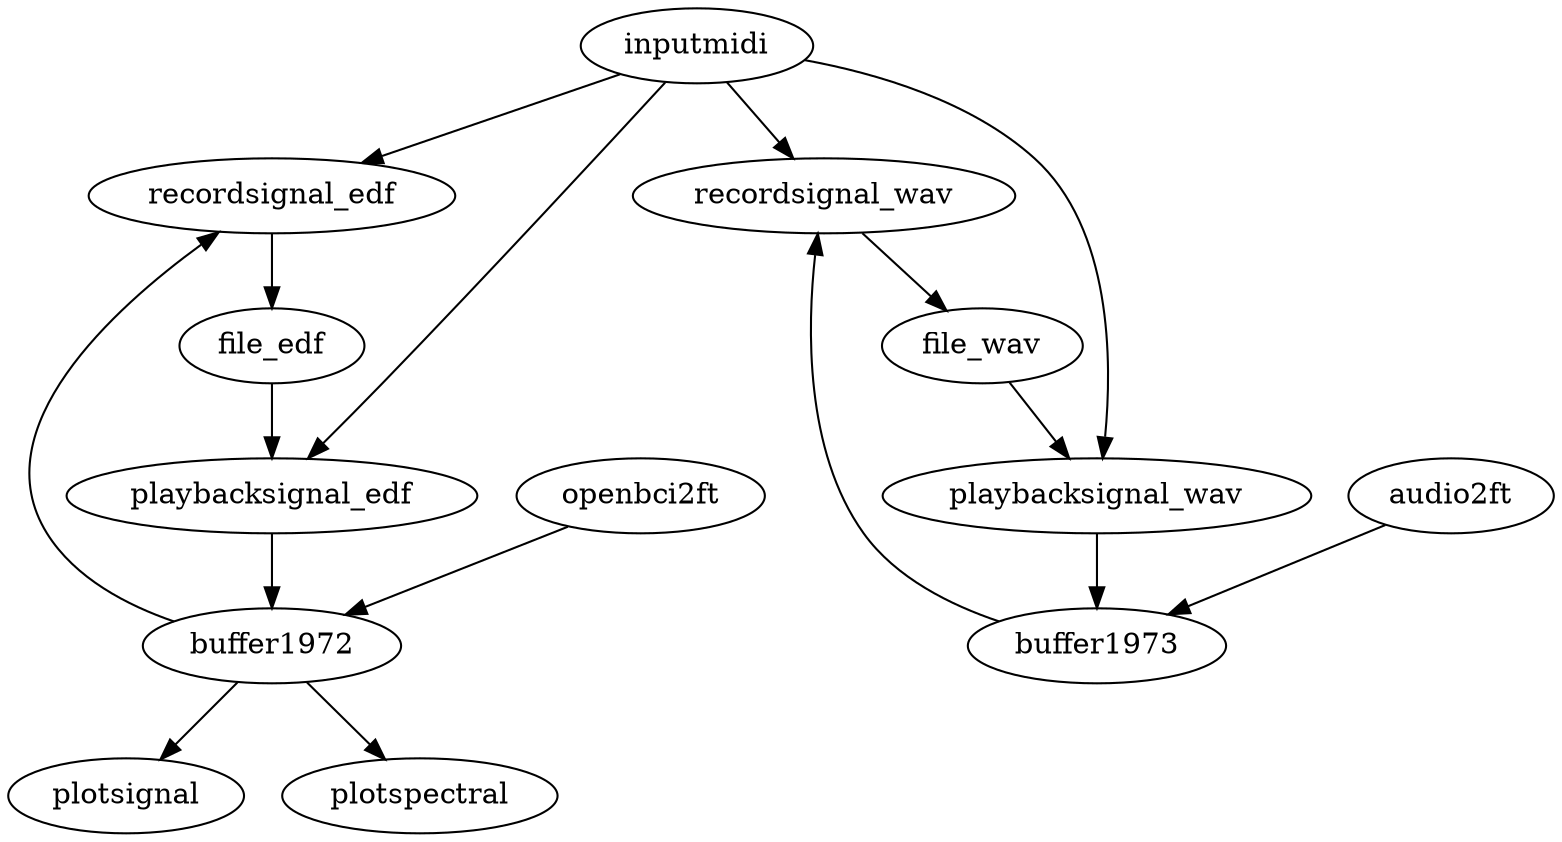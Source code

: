 # To convert this into a bitmap representation, do this
#   dot -Tpng -o patch.png patch.dot
#
digraph {
  inputmidi -> recordsignal_edf -> file_edf;
  inputmidi -> recordsignal_wav -> file_wav;
  inputmidi -> playbacksignal_edf;
  inputmidi -> playbacksignal_wav;
  openbci2ft -> buffer1972;
  audio2ft -> buffer1973;
  buffer1972 -> plotsignal;
  buffer1972 -> plotspectral;
  buffer1972 -> recordsignal_edf;
  buffer1973 -> recordsignal_wav;
  file_edf ->  playbacksignal_edf -> buffer1972;
  file_wav -> playbacksignal_wav -> buffer1973;
}
